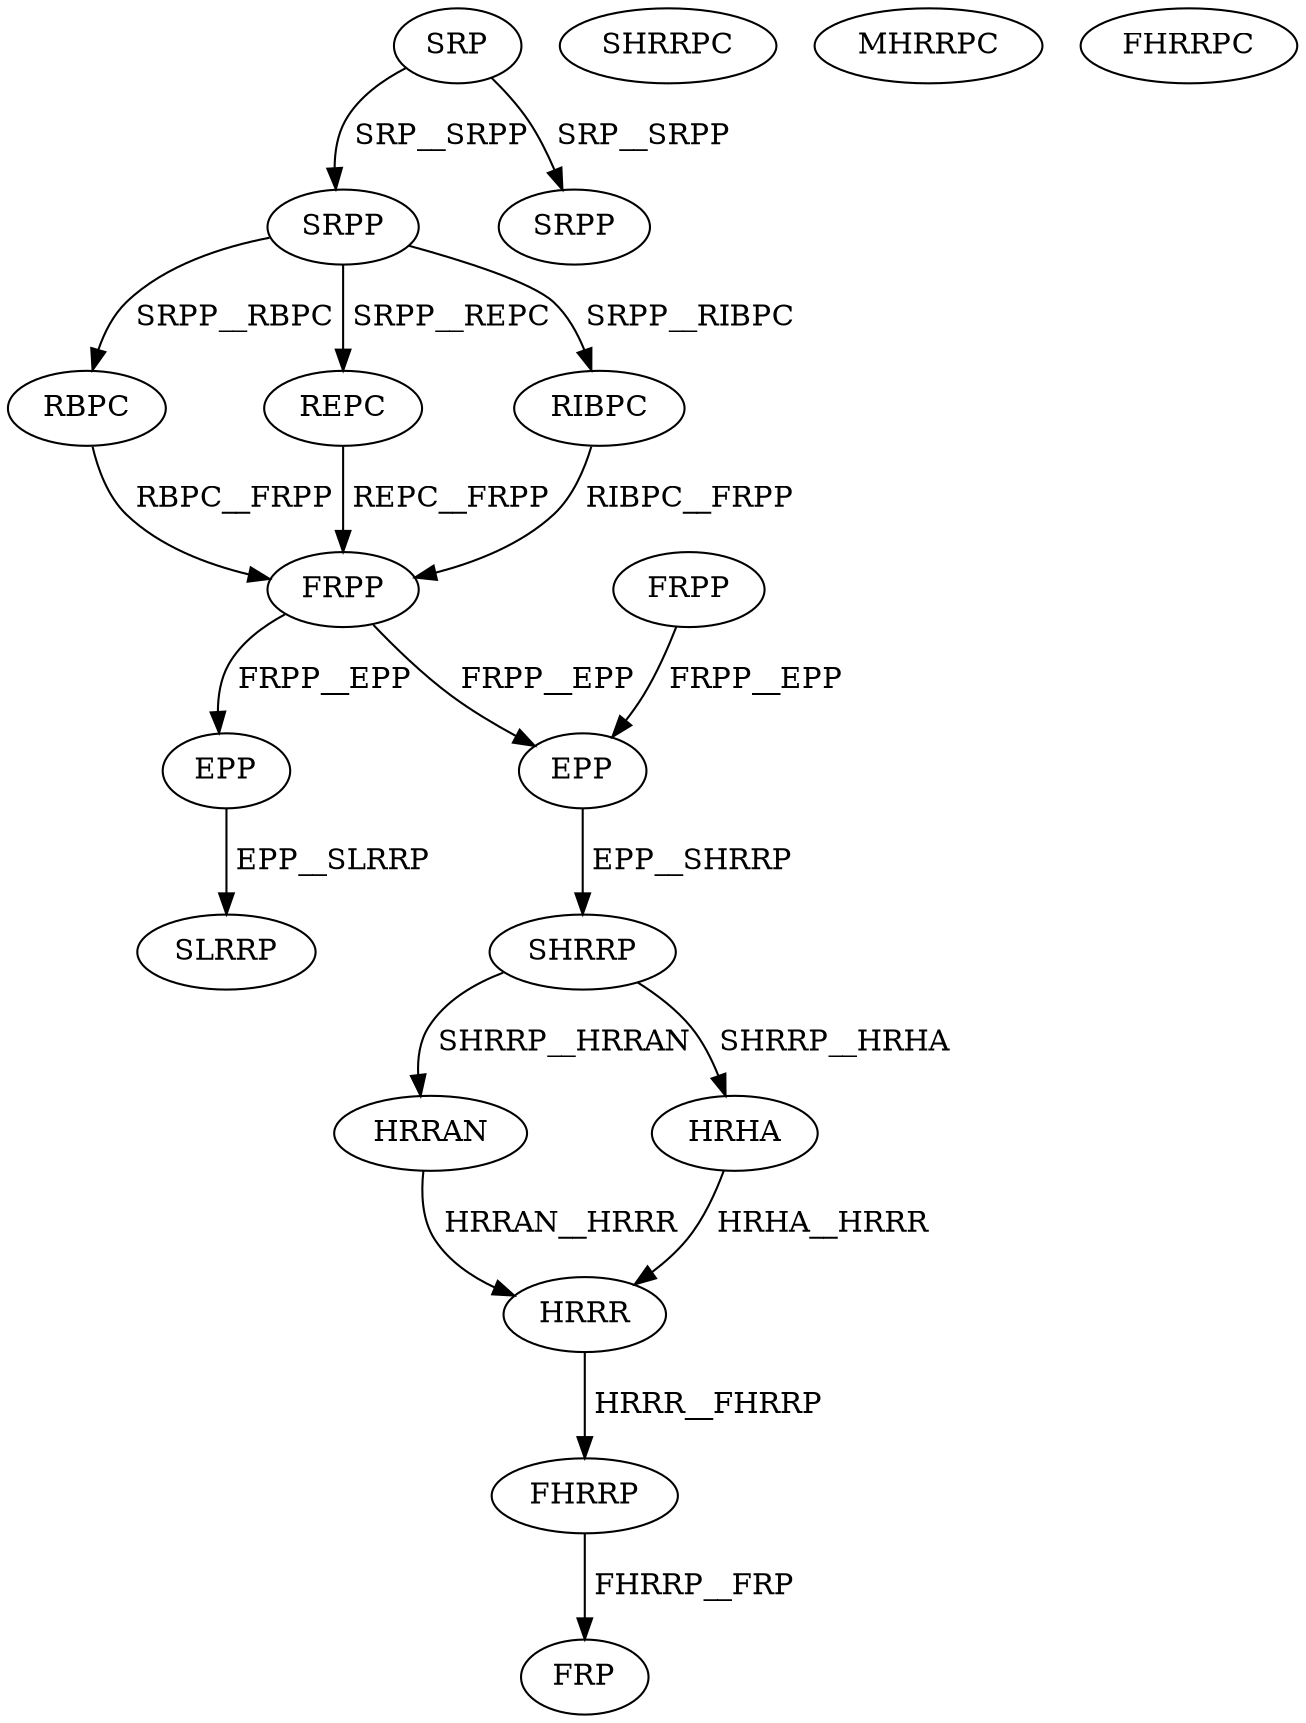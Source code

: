 digraph G { 
1 [label="SRP",color=black,fontcolor=black];
2 [label="SRPP",color=black,fontcolor=black];
3 [label="FRPP",color=black,fontcolor=black];
4 [label="RBPC",color=black,fontcolor=black];
5 [label="REPC",color=black,fontcolor=black];
6 [label="RIBPC",color=black,fontcolor=black];
7 [label="FRPP",color=black,fontcolor=black];
8 [label="SRPP",color=black,fontcolor=black];
9 [label="EPP",color=black,fontcolor=black];
10 [label="SHRRP",color=black,fontcolor=black];
11 [label="SHRRPC",color=black,fontcolor=black];
12 [label="HRRAN",color=black,fontcolor=black];
13 [label="MHRRPC",color=black,fontcolor=black];
14 [label="HRHA",color=black,fontcolor=black];
15 [label="FHRRPC",color=black,fontcolor=black];
16 [label="HRRR",color=black,fontcolor=black];
17 [label="FHRRP",color=black,fontcolor=black];
18 [label="FRP",color=black,fontcolor=black];
19 [label="EPP",color=black,fontcolor=black];
20 [label="SLRRP",color=black,fontcolor=black];
1->2[label=" SRP__SRPP",color=black,fontcolor=black];
1->8[label=" SRP__SRPP",color=black,fontcolor=black];
2->4[label=" SRPP__RBPC",color=black,fontcolor=black];
2->5[label=" SRPP__REPC",color=black,fontcolor=black];
2->6[label=" SRPP__RIBPC",color=black,fontcolor=black];
3->9[label=" FRPP__EPP",color=black,fontcolor=black];
4->7[label=" RBPC__FRPP",color=black,fontcolor=black];
5->7[label=" REPC__FRPP",color=black,fontcolor=black];
6->7[label=" RIBPC__FRPP",color=black,fontcolor=black];
7->9[label=" FRPP__EPP",color=black,fontcolor=black];
7->19[label=" FRPP__EPP",color=black,fontcolor=black];
9->10[label=" EPP__SHRRP",color=black,fontcolor=black];
10->12[label=" SHRRP__HRRAN",color=black,fontcolor=black];
10->14[label=" SHRRP__HRHA",color=black,fontcolor=black];
12->16[label=" HRRAN__HRRR",color=black,fontcolor=black];
14->16[label=" HRHA__HRRR",color=black,fontcolor=black];
16->17[label=" HRRR__FHRRP",color=black,fontcolor=black];
17->18[label=" FHRRP__FRP",color=black,fontcolor=black];
19->20[label=" EPP__SLRRP",color=black,fontcolor=black];
}
